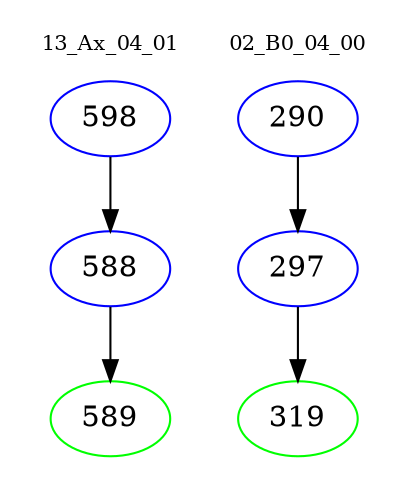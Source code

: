 digraph{
subgraph cluster_0 {
color = white
label = "13_Ax_04_01";
fontsize=10;
T0_598 [label="598", color="blue"]
T0_598 -> T0_588 [color="black"]
T0_588 [label="588", color="blue"]
T0_588 -> T0_589 [color="black"]
T0_589 [label="589", color="green"]
}
subgraph cluster_1 {
color = white
label = "02_B0_04_00";
fontsize=10;
T1_290 [label="290", color="blue"]
T1_290 -> T1_297 [color="black"]
T1_297 [label="297", color="blue"]
T1_297 -> T1_319 [color="black"]
T1_319 [label="319", color="green"]
}
}
